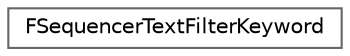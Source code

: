 digraph "Graphical Class Hierarchy"
{
 // INTERACTIVE_SVG=YES
 // LATEX_PDF_SIZE
  bgcolor="transparent";
  edge [fontname=Helvetica,fontsize=10,labelfontname=Helvetica,labelfontsize=10];
  node [fontname=Helvetica,fontsize=10,shape=box,height=0.2,width=0.4];
  rankdir="LR";
  Node0 [id="Node000000",label="FSequencerTextFilterKeyword",height=0.2,width=0.4,color="grey40", fillcolor="white", style="filled",URL="$da/dfd/structFSequencerTextFilterKeyword.html",tooltip=" "];
}
